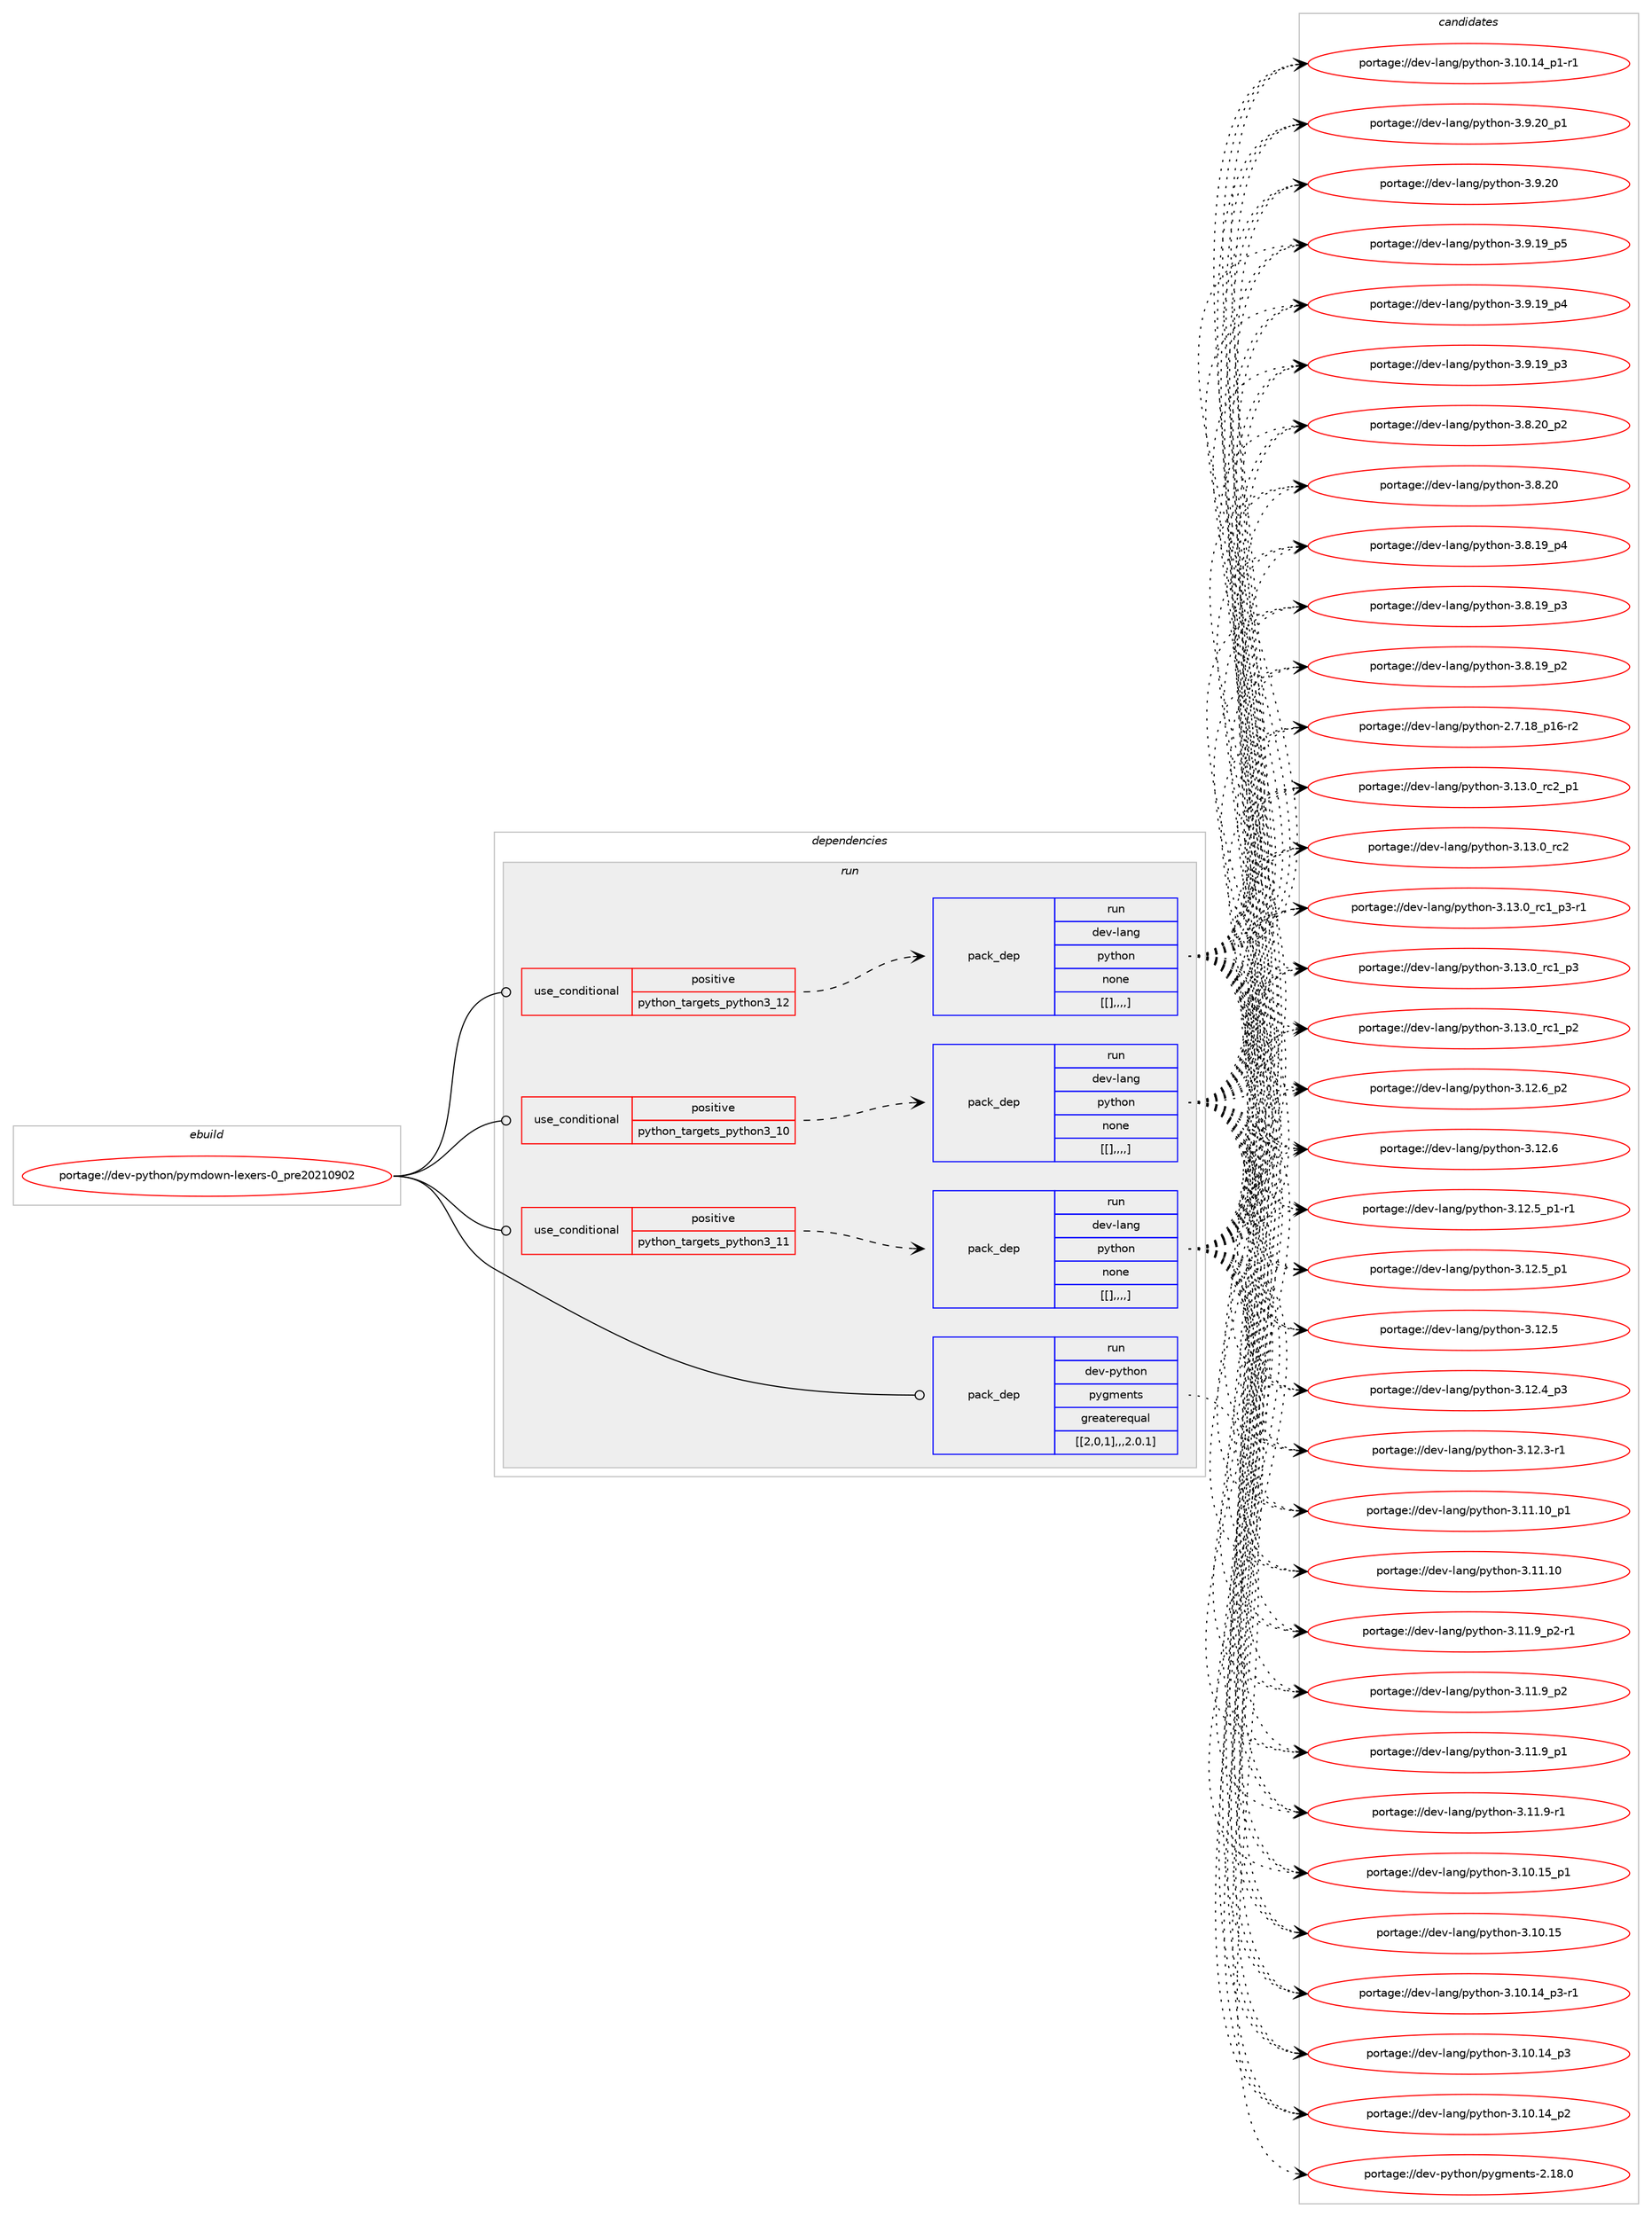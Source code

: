 digraph prolog {

# *************
# Graph options
# *************

newrank=true;
concentrate=true;
compound=true;
graph [rankdir=LR,fontname=Helvetica,fontsize=10,ranksep=1.5];#, ranksep=2.5, nodesep=0.2];
edge  [arrowhead=vee];
node  [fontname=Helvetica,fontsize=10];

# **********
# The ebuild
# **********

subgraph cluster_leftcol {
color=gray;
label=<<i>ebuild</i>>;
id [label="portage://dev-python/pymdown-lexers-0_pre20210902", color=red, width=4, href="../dev-python/pymdown-lexers-0_pre20210902.svg"];
}

# ****************
# The dependencies
# ****************

subgraph cluster_midcol {
color=gray;
label=<<i>dependencies</i>>;
subgraph cluster_compile {
fillcolor="#eeeeee";
style=filled;
label=<<i>compile</i>>;
}
subgraph cluster_compileandrun {
fillcolor="#eeeeee";
style=filled;
label=<<i>compile and run</i>>;
}
subgraph cluster_run {
fillcolor="#eeeeee";
style=filled;
label=<<i>run</i>>;
subgraph cond38607 {
dependency159697 [label=<<TABLE BORDER="0" CELLBORDER="1" CELLSPACING="0" CELLPADDING="4"><TR><TD ROWSPAN="3" CELLPADDING="10">use_conditional</TD></TR><TR><TD>positive</TD></TR><TR><TD>python_targets_python3_10</TD></TR></TABLE>>, shape=none, color=red];
subgraph pack119865 {
dependency159698 [label=<<TABLE BORDER="0" CELLBORDER="1" CELLSPACING="0" CELLPADDING="4" WIDTH="220"><TR><TD ROWSPAN="6" CELLPADDING="30">pack_dep</TD></TR><TR><TD WIDTH="110">run</TD></TR><TR><TD>dev-lang</TD></TR><TR><TD>python</TD></TR><TR><TD>none</TD></TR><TR><TD>[[],,,,]</TD></TR></TABLE>>, shape=none, color=blue];
}
dependency159697:e -> dependency159698:w [weight=20,style="dashed",arrowhead="vee"];
}
id:e -> dependency159697:w [weight=20,style="solid",arrowhead="odot"];
subgraph cond38608 {
dependency159699 [label=<<TABLE BORDER="0" CELLBORDER="1" CELLSPACING="0" CELLPADDING="4"><TR><TD ROWSPAN="3" CELLPADDING="10">use_conditional</TD></TR><TR><TD>positive</TD></TR><TR><TD>python_targets_python3_11</TD></TR></TABLE>>, shape=none, color=red];
subgraph pack119866 {
dependency159700 [label=<<TABLE BORDER="0" CELLBORDER="1" CELLSPACING="0" CELLPADDING="4" WIDTH="220"><TR><TD ROWSPAN="6" CELLPADDING="30">pack_dep</TD></TR><TR><TD WIDTH="110">run</TD></TR><TR><TD>dev-lang</TD></TR><TR><TD>python</TD></TR><TR><TD>none</TD></TR><TR><TD>[[],,,,]</TD></TR></TABLE>>, shape=none, color=blue];
}
dependency159699:e -> dependency159700:w [weight=20,style="dashed",arrowhead="vee"];
}
id:e -> dependency159699:w [weight=20,style="solid",arrowhead="odot"];
subgraph cond38609 {
dependency159701 [label=<<TABLE BORDER="0" CELLBORDER="1" CELLSPACING="0" CELLPADDING="4"><TR><TD ROWSPAN="3" CELLPADDING="10">use_conditional</TD></TR><TR><TD>positive</TD></TR><TR><TD>python_targets_python3_12</TD></TR></TABLE>>, shape=none, color=red];
subgraph pack119867 {
dependency159702 [label=<<TABLE BORDER="0" CELLBORDER="1" CELLSPACING="0" CELLPADDING="4" WIDTH="220"><TR><TD ROWSPAN="6" CELLPADDING="30">pack_dep</TD></TR><TR><TD WIDTH="110">run</TD></TR><TR><TD>dev-lang</TD></TR><TR><TD>python</TD></TR><TR><TD>none</TD></TR><TR><TD>[[],,,,]</TD></TR></TABLE>>, shape=none, color=blue];
}
dependency159701:e -> dependency159702:w [weight=20,style="dashed",arrowhead="vee"];
}
id:e -> dependency159701:w [weight=20,style="solid",arrowhead="odot"];
subgraph pack119868 {
dependency159703 [label=<<TABLE BORDER="0" CELLBORDER="1" CELLSPACING="0" CELLPADDING="4" WIDTH="220"><TR><TD ROWSPAN="6" CELLPADDING="30">pack_dep</TD></TR><TR><TD WIDTH="110">run</TD></TR><TR><TD>dev-python</TD></TR><TR><TD>pygments</TD></TR><TR><TD>greaterequal</TD></TR><TR><TD>[[2,0,1],,,2.0.1]</TD></TR></TABLE>>, shape=none, color=blue];
}
id:e -> dependency159703:w [weight=20,style="solid",arrowhead="odot"];
}
}

# **************
# The candidates
# **************

subgraph cluster_choices {
rank=same;
color=gray;
label=<<i>candidates</i>>;

subgraph choice119865 {
color=black;
nodesep=1;
choice100101118451089711010347112121116104111110455146495146489511499509511249 [label="portage://dev-lang/python-3.13.0_rc2_p1", color=red, width=4,href="../dev-lang/python-3.13.0_rc2_p1.svg"];
choice10010111845108971101034711212111610411111045514649514648951149950 [label="portage://dev-lang/python-3.13.0_rc2", color=red, width=4,href="../dev-lang/python-3.13.0_rc2.svg"];
choice1001011184510897110103471121211161041111104551464951464895114994995112514511449 [label="portage://dev-lang/python-3.13.0_rc1_p3-r1", color=red, width=4,href="../dev-lang/python-3.13.0_rc1_p3-r1.svg"];
choice100101118451089711010347112121116104111110455146495146489511499499511251 [label="portage://dev-lang/python-3.13.0_rc1_p3", color=red, width=4,href="../dev-lang/python-3.13.0_rc1_p3.svg"];
choice100101118451089711010347112121116104111110455146495146489511499499511250 [label="portage://dev-lang/python-3.13.0_rc1_p2", color=red, width=4,href="../dev-lang/python-3.13.0_rc1_p2.svg"];
choice100101118451089711010347112121116104111110455146495046549511250 [label="portage://dev-lang/python-3.12.6_p2", color=red, width=4,href="../dev-lang/python-3.12.6_p2.svg"];
choice10010111845108971101034711212111610411111045514649504654 [label="portage://dev-lang/python-3.12.6", color=red, width=4,href="../dev-lang/python-3.12.6.svg"];
choice1001011184510897110103471121211161041111104551464950465395112494511449 [label="portage://dev-lang/python-3.12.5_p1-r1", color=red, width=4,href="../dev-lang/python-3.12.5_p1-r1.svg"];
choice100101118451089711010347112121116104111110455146495046539511249 [label="portage://dev-lang/python-3.12.5_p1", color=red, width=4,href="../dev-lang/python-3.12.5_p1.svg"];
choice10010111845108971101034711212111610411111045514649504653 [label="portage://dev-lang/python-3.12.5", color=red, width=4,href="../dev-lang/python-3.12.5.svg"];
choice100101118451089711010347112121116104111110455146495046529511251 [label="portage://dev-lang/python-3.12.4_p3", color=red, width=4,href="../dev-lang/python-3.12.4_p3.svg"];
choice100101118451089711010347112121116104111110455146495046514511449 [label="portage://dev-lang/python-3.12.3-r1", color=red, width=4,href="../dev-lang/python-3.12.3-r1.svg"];
choice10010111845108971101034711212111610411111045514649494649489511249 [label="portage://dev-lang/python-3.11.10_p1", color=red, width=4,href="../dev-lang/python-3.11.10_p1.svg"];
choice1001011184510897110103471121211161041111104551464949464948 [label="portage://dev-lang/python-3.11.10", color=red, width=4,href="../dev-lang/python-3.11.10.svg"];
choice1001011184510897110103471121211161041111104551464949465795112504511449 [label="portage://dev-lang/python-3.11.9_p2-r1", color=red, width=4,href="../dev-lang/python-3.11.9_p2-r1.svg"];
choice100101118451089711010347112121116104111110455146494946579511250 [label="portage://dev-lang/python-3.11.9_p2", color=red, width=4,href="../dev-lang/python-3.11.9_p2.svg"];
choice100101118451089711010347112121116104111110455146494946579511249 [label="portage://dev-lang/python-3.11.9_p1", color=red, width=4,href="../dev-lang/python-3.11.9_p1.svg"];
choice100101118451089711010347112121116104111110455146494946574511449 [label="portage://dev-lang/python-3.11.9-r1", color=red, width=4,href="../dev-lang/python-3.11.9-r1.svg"];
choice10010111845108971101034711212111610411111045514649484649539511249 [label="portage://dev-lang/python-3.10.15_p1", color=red, width=4,href="../dev-lang/python-3.10.15_p1.svg"];
choice1001011184510897110103471121211161041111104551464948464953 [label="portage://dev-lang/python-3.10.15", color=red, width=4,href="../dev-lang/python-3.10.15.svg"];
choice100101118451089711010347112121116104111110455146494846495295112514511449 [label="portage://dev-lang/python-3.10.14_p3-r1", color=red, width=4,href="../dev-lang/python-3.10.14_p3-r1.svg"];
choice10010111845108971101034711212111610411111045514649484649529511251 [label="portage://dev-lang/python-3.10.14_p3", color=red, width=4,href="../dev-lang/python-3.10.14_p3.svg"];
choice10010111845108971101034711212111610411111045514649484649529511250 [label="portage://dev-lang/python-3.10.14_p2", color=red, width=4,href="../dev-lang/python-3.10.14_p2.svg"];
choice100101118451089711010347112121116104111110455146494846495295112494511449 [label="portage://dev-lang/python-3.10.14_p1-r1", color=red, width=4,href="../dev-lang/python-3.10.14_p1-r1.svg"];
choice100101118451089711010347112121116104111110455146574650489511249 [label="portage://dev-lang/python-3.9.20_p1", color=red, width=4,href="../dev-lang/python-3.9.20_p1.svg"];
choice10010111845108971101034711212111610411111045514657465048 [label="portage://dev-lang/python-3.9.20", color=red, width=4,href="../dev-lang/python-3.9.20.svg"];
choice100101118451089711010347112121116104111110455146574649579511253 [label="portage://dev-lang/python-3.9.19_p5", color=red, width=4,href="../dev-lang/python-3.9.19_p5.svg"];
choice100101118451089711010347112121116104111110455146574649579511252 [label="portage://dev-lang/python-3.9.19_p4", color=red, width=4,href="../dev-lang/python-3.9.19_p4.svg"];
choice100101118451089711010347112121116104111110455146574649579511251 [label="portage://dev-lang/python-3.9.19_p3", color=red, width=4,href="../dev-lang/python-3.9.19_p3.svg"];
choice100101118451089711010347112121116104111110455146564650489511250 [label="portage://dev-lang/python-3.8.20_p2", color=red, width=4,href="../dev-lang/python-3.8.20_p2.svg"];
choice10010111845108971101034711212111610411111045514656465048 [label="portage://dev-lang/python-3.8.20", color=red, width=4,href="../dev-lang/python-3.8.20.svg"];
choice100101118451089711010347112121116104111110455146564649579511252 [label="portage://dev-lang/python-3.8.19_p4", color=red, width=4,href="../dev-lang/python-3.8.19_p4.svg"];
choice100101118451089711010347112121116104111110455146564649579511251 [label="portage://dev-lang/python-3.8.19_p3", color=red, width=4,href="../dev-lang/python-3.8.19_p3.svg"];
choice100101118451089711010347112121116104111110455146564649579511250 [label="portage://dev-lang/python-3.8.19_p2", color=red, width=4,href="../dev-lang/python-3.8.19_p2.svg"];
choice100101118451089711010347112121116104111110455046554649569511249544511450 [label="portage://dev-lang/python-2.7.18_p16-r2", color=red, width=4,href="../dev-lang/python-2.7.18_p16-r2.svg"];
dependency159698:e -> choice100101118451089711010347112121116104111110455146495146489511499509511249:w [style=dotted,weight="100"];
dependency159698:e -> choice10010111845108971101034711212111610411111045514649514648951149950:w [style=dotted,weight="100"];
dependency159698:e -> choice1001011184510897110103471121211161041111104551464951464895114994995112514511449:w [style=dotted,weight="100"];
dependency159698:e -> choice100101118451089711010347112121116104111110455146495146489511499499511251:w [style=dotted,weight="100"];
dependency159698:e -> choice100101118451089711010347112121116104111110455146495146489511499499511250:w [style=dotted,weight="100"];
dependency159698:e -> choice100101118451089711010347112121116104111110455146495046549511250:w [style=dotted,weight="100"];
dependency159698:e -> choice10010111845108971101034711212111610411111045514649504654:w [style=dotted,weight="100"];
dependency159698:e -> choice1001011184510897110103471121211161041111104551464950465395112494511449:w [style=dotted,weight="100"];
dependency159698:e -> choice100101118451089711010347112121116104111110455146495046539511249:w [style=dotted,weight="100"];
dependency159698:e -> choice10010111845108971101034711212111610411111045514649504653:w [style=dotted,weight="100"];
dependency159698:e -> choice100101118451089711010347112121116104111110455146495046529511251:w [style=dotted,weight="100"];
dependency159698:e -> choice100101118451089711010347112121116104111110455146495046514511449:w [style=dotted,weight="100"];
dependency159698:e -> choice10010111845108971101034711212111610411111045514649494649489511249:w [style=dotted,weight="100"];
dependency159698:e -> choice1001011184510897110103471121211161041111104551464949464948:w [style=dotted,weight="100"];
dependency159698:e -> choice1001011184510897110103471121211161041111104551464949465795112504511449:w [style=dotted,weight="100"];
dependency159698:e -> choice100101118451089711010347112121116104111110455146494946579511250:w [style=dotted,weight="100"];
dependency159698:e -> choice100101118451089711010347112121116104111110455146494946579511249:w [style=dotted,weight="100"];
dependency159698:e -> choice100101118451089711010347112121116104111110455146494946574511449:w [style=dotted,weight="100"];
dependency159698:e -> choice10010111845108971101034711212111610411111045514649484649539511249:w [style=dotted,weight="100"];
dependency159698:e -> choice1001011184510897110103471121211161041111104551464948464953:w [style=dotted,weight="100"];
dependency159698:e -> choice100101118451089711010347112121116104111110455146494846495295112514511449:w [style=dotted,weight="100"];
dependency159698:e -> choice10010111845108971101034711212111610411111045514649484649529511251:w [style=dotted,weight="100"];
dependency159698:e -> choice10010111845108971101034711212111610411111045514649484649529511250:w [style=dotted,weight="100"];
dependency159698:e -> choice100101118451089711010347112121116104111110455146494846495295112494511449:w [style=dotted,weight="100"];
dependency159698:e -> choice100101118451089711010347112121116104111110455146574650489511249:w [style=dotted,weight="100"];
dependency159698:e -> choice10010111845108971101034711212111610411111045514657465048:w [style=dotted,weight="100"];
dependency159698:e -> choice100101118451089711010347112121116104111110455146574649579511253:w [style=dotted,weight="100"];
dependency159698:e -> choice100101118451089711010347112121116104111110455146574649579511252:w [style=dotted,weight="100"];
dependency159698:e -> choice100101118451089711010347112121116104111110455146574649579511251:w [style=dotted,weight="100"];
dependency159698:e -> choice100101118451089711010347112121116104111110455146564650489511250:w [style=dotted,weight="100"];
dependency159698:e -> choice10010111845108971101034711212111610411111045514656465048:w [style=dotted,weight="100"];
dependency159698:e -> choice100101118451089711010347112121116104111110455146564649579511252:w [style=dotted,weight="100"];
dependency159698:e -> choice100101118451089711010347112121116104111110455146564649579511251:w [style=dotted,weight="100"];
dependency159698:e -> choice100101118451089711010347112121116104111110455146564649579511250:w [style=dotted,weight="100"];
dependency159698:e -> choice100101118451089711010347112121116104111110455046554649569511249544511450:w [style=dotted,weight="100"];
}
subgraph choice119866 {
color=black;
nodesep=1;
choice100101118451089711010347112121116104111110455146495146489511499509511249 [label="portage://dev-lang/python-3.13.0_rc2_p1", color=red, width=4,href="../dev-lang/python-3.13.0_rc2_p1.svg"];
choice10010111845108971101034711212111610411111045514649514648951149950 [label="portage://dev-lang/python-3.13.0_rc2", color=red, width=4,href="../dev-lang/python-3.13.0_rc2.svg"];
choice1001011184510897110103471121211161041111104551464951464895114994995112514511449 [label="portage://dev-lang/python-3.13.0_rc1_p3-r1", color=red, width=4,href="../dev-lang/python-3.13.0_rc1_p3-r1.svg"];
choice100101118451089711010347112121116104111110455146495146489511499499511251 [label="portage://dev-lang/python-3.13.0_rc1_p3", color=red, width=4,href="../dev-lang/python-3.13.0_rc1_p3.svg"];
choice100101118451089711010347112121116104111110455146495146489511499499511250 [label="portage://dev-lang/python-3.13.0_rc1_p2", color=red, width=4,href="../dev-lang/python-3.13.0_rc1_p2.svg"];
choice100101118451089711010347112121116104111110455146495046549511250 [label="portage://dev-lang/python-3.12.6_p2", color=red, width=4,href="../dev-lang/python-3.12.6_p2.svg"];
choice10010111845108971101034711212111610411111045514649504654 [label="portage://dev-lang/python-3.12.6", color=red, width=4,href="../dev-lang/python-3.12.6.svg"];
choice1001011184510897110103471121211161041111104551464950465395112494511449 [label="portage://dev-lang/python-3.12.5_p1-r1", color=red, width=4,href="../dev-lang/python-3.12.5_p1-r1.svg"];
choice100101118451089711010347112121116104111110455146495046539511249 [label="portage://dev-lang/python-3.12.5_p1", color=red, width=4,href="../dev-lang/python-3.12.5_p1.svg"];
choice10010111845108971101034711212111610411111045514649504653 [label="portage://dev-lang/python-3.12.5", color=red, width=4,href="../dev-lang/python-3.12.5.svg"];
choice100101118451089711010347112121116104111110455146495046529511251 [label="portage://dev-lang/python-3.12.4_p3", color=red, width=4,href="../dev-lang/python-3.12.4_p3.svg"];
choice100101118451089711010347112121116104111110455146495046514511449 [label="portage://dev-lang/python-3.12.3-r1", color=red, width=4,href="../dev-lang/python-3.12.3-r1.svg"];
choice10010111845108971101034711212111610411111045514649494649489511249 [label="portage://dev-lang/python-3.11.10_p1", color=red, width=4,href="../dev-lang/python-3.11.10_p1.svg"];
choice1001011184510897110103471121211161041111104551464949464948 [label="portage://dev-lang/python-3.11.10", color=red, width=4,href="../dev-lang/python-3.11.10.svg"];
choice1001011184510897110103471121211161041111104551464949465795112504511449 [label="portage://dev-lang/python-3.11.9_p2-r1", color=red, width=4,href="../dev-lang/python-3.11.9_p2-r1.svg"];
choice100101118451089711010347112121116104111110455146494946579511250 [label="portage://dev-lang/python-3.11.9_p2", color=red, width=4,href="../dev-lang/python-3.11.9_p2.svg"];
choice100101118451089711010347112121116104111110455146494946579511249 [label="portage://dev-lang/python-3.11.9_p1", color=red, width=4,href="../dev-lang/python-3.11.9_p1.svg"];
choice100101118451089711010347112121116104111110455146494946574511449 [label="portage://dev-lang/python-3.11.9-r1", color=red, width=4,href="../dev-lang/python-3.11.9-r1.svg"];
choice10010111845108971101034711212111610411111045514649484649539511249 [label="portage://dev-lang/python-3.10.15_p1", color=red, width=4,href="../dev-lang/python-3.10.15_p1.svg"];
choice1001011184510897110103471121211161041111104551464948464953 [label="portage://dev-lang/python-3.10.15", color=red, width=4,href="../dev-lang/python-3.10.15.svg"];
choice100101118451089711010347112121116104111110455146494846495295112514511449 [label="portage://dev-lang/python-3.10.14_p3-r1", color=red, width=4,href="../dev-lang/python-3.10.14_p3-r1.svg"];
choice10010111845108971101034711212111610411111045514649484649529511251 [label="portage://dev-lang/python-3.10.14_p3", color=red, width=4,href="../dev-lang/python-3.10.14_p3.svg"];
choice10010111845108971101034711212111610411111045514649484649529511250 [label="portage://dev-lang/python-3.10.14_p2", color=red, width=4,href="../dev-lang/python-3.10.14_p2.svg"];
choice100101118451089711010347112121116104111110455146494846495295112494511449 [label="portage://dev-lang/python-3.10.14_p1-r1", color=red, width=4,href="../dev-lang/python-3.10.14_p1-r1.svg"];
choice100101118451089711010347112121116104111110455146574650489511249 [label="portage://dev-lang/python-3.9.20_p1", color=red, width=4,href="../dev-lang/python-3.9.20_p1.svg"];
choice10010111845108971101034711212111610411111045514657465048 [label="portage://dev-lang/python-3.9.20", color=red, width=4,href="../dev-lang/python-3.9.20.svg"];
choice100101118451089711010347112121116104111110455146574649579511253 [label="portage://dev-lang/python-3.9.19_p5", color=red, width=4,href="../dev-lang/python-3.9.19_p5.svg"];
choice100101118451089711010347112121116104111110455146574649579511252 [label="portage://dev-lang/python-3.9.19_p4", color=red, width=4,href="../dev-lang/python-3.9.19_p4.svg"];
choice100101118451089711010347112121116104111110455146574649579511251 [label="portage://dev-lang/python-3.9.19_p3", color=red, width=4,href="../dev-lang/python-3.9.19_p3.svg"];
choice100101118451089711010347112121116104111110455146564650489511250 [label="portage://dev-lang/python-3.8.20_p2", color=red, width=4,href="../dev-lang/python-3.8.20_p2.svg"];
choice10010111845108971101034711212111610411111045514656465048 [label="portage://dev-lang/python-3.8.20", color=red, width=4,href="../dev-lang/python-3.8.20.svg"];
choice100101118451089711010347112121116104111110455146564649579511252 [label="portage://dev-lang/python-3.8.19_p4", color=red, width=4,href="../dev-lang/python-3.8.19_p4.svg"];
choice100101118451089711010347112121116104111110455146564649579511251 [label="portage://dev-lang/python-3.8.19_p3", color=red, width=4,href="../dev-lang/python-3.8.19_p3.svg"];
choice100101118451089711010347112121116104111110455146564649579511250 [label="portage://dev-lang/python-3.8.19_p2", color=red, width=4,href="../dev-lang/python-3.8.19_p2.svg"];
choice100101118451089711010347112121116104111110455046554649569511249544511450 [label="portage://dev-lang/python-2.7.18_p16-r2", color=red, width=4,href="../dev-lang/python-2.7.18_p16-r2.svg"];
dependency159700:e -> choice100101118451089711010347112121116104111110455146495146489511499509511249:w [style=dotted,weight="100"];
dependency159700:e -> choice10010111845108971101034711212111610411111045514649514648951149950:w [style=dotted,weight="100"];
dependency159700:e -> choice1001011184510897110103471121211161041111104551464951464895114994995112514511449:w [style=dotted,weight="100"];
dependency159700:e -> choice100101118451089711010347112121116104111110455146495146489511499499511251:w [style=dotted,weight="100"];
dependency159700:e -> choice100101118451089711010347112121116104111110455146495146489511499499511250:w [style=dotted,weight="100"];
dependency159700:e -> choice100101118451089711010347112121116104111110455146495046549511250:w [style=dotted,weight="100"];
dependency159700:e -> choice10010111845108971101034711212111610411111045514649504654:w [style=dotted,weight="100"];
dependency159700:e -> choice1001011184510897110103471121211161041111104551464950465395112494511449:w [style=dotted,weight="100"];
dependency159700:e -> choice100101118451089711010347112121116104111110455146495046539511249:w [style=dotted,weight="100"];
dependency159700:e -> choice10010111845108971101034711212111610411111045514649504653:w [style=dotted,weight="100"];
dependency159700:e -> choice100101118451089711010347112121116104111110455146495046529511251:w [style=dotted,weight="100"];
dependency159700:e -> choice100101118451089711010347112121116104111110455146495046514511449:w [style=dotted,weight="100"];
dependency159700:e -> choice10010111845108971101034711212111610411111045514649494649489511249:w [style=dotted,weight="100"];
dependency159700:e -> choice1001011184510897110103471121211161041111104551464949464948:w [style=dotted,weight="100"];
dependency159700:e -> choice1001011184510897110103471121211161041111104551464949465795112504511449:w [style=dotted,weight="100"];
dependency159700:e -> choice100101118451089711010347112121116104111110455146494946579511250:w [style=dotted,weight="100"];
dependency159700:e -> choice100101118451089711010347112121116104111110455146494946579511249:w [style=dotted,weight="100"];
dependency159700:e -> choice100101118451089711010347112121116104111110455146494946574511449:w [style=dotted,weight="100"];
dependency159700:e -> choice10010111845108971101034711212111610411111045514649484649539511249:w [style=dotted,weight="100"];
dependency159700:e -> choice1001011184510897110103471121211161041111104551464948464953:w [style=dotted,weight="100"];
dependency159700:e -> choice100101118451089711010347112121116104111110455146494846495295112514511449:w [style=dotted,weight="100"];
dependency159700:e -> choice10010111845108971101034711212111610411111045514649484649529511251:w [style=dotted,weight="100"];
dependency159700:e -> choice10010111845108971101034711212111610411111045514649484649529511250:w [style=dotted,weight="100"];
dependency159700:e -> choice100101118451089711010347112121116104111110455146494846495295112494511449:w [style=dotted,weight="100"];
dependency159700:e -> choice100101118451089711010347112121116104111110455146574650489511249:w [style=dotted,weight="100"];
dependency159700:e -> choice10010111845108971101034711212111610411111045514657465048:w [style=dotted,weight="100"];
dependency159700:e -> choice100101118451089711010347112121116104111110455146574649579511253:w [style=dotted,weight="100"];
dependency159700:e -> choice100101118451089711010347112121116104111110455146574649579511252:w [style=dotted,weight="100"];
dependency159700:e -> choice100101118451089711010347112121116104111110455146574649579511251:w [style=dotted,weight="100"];
dependency159700:e -> choice100101118451089711010347112121116104111110455146564650489511250:w [style=dotted,weight="100"];
dependency159700:e -> choice10010111845108971101034711212111610411111045514656465048:w [style=dotted,weight="100"];
dependency159700:e -> choice100101118451089711010347112121116104111110455146564649579511252:w [style=dotted,weight="100"];
dependency159700:e -> choice100101118451089711010347112121116104111110455146564649579511251:w [style=dotted,weight="100"];
dependency159700:e -> choice100101118451089711010347112121116104111110455146564649579511250:w [style=dotted,weight="100"];
dependency159700:e -> choice100101118451089711010347112121116104111110455046554649569511249544511450:w [style=dotted,weight="100"];
}
subgraph choice119867 {
color=black;
nodesep=1;
choice100101118451089711010347112121116104111110455146495146489511499509511249 [label="portage://dev-lang/python-3.13.0_rc2_p1", color=red, width=4,href="../dev-lang/python-3.13.0_rc2_p1.svg"];
choice10010111845108971101034711212111610411111045514649514648951149950 [label="portage://dev-lang/python-3.13.0_rc2", color=red, width=4,href="../dev-lang/python-3.13.0_rc2.svg"];
choice1001011184510897110103471121211161041111104551464951464895114994995112514511449 [label="portage://dev-lang/python-3.13.0_rc1_p3-r1", color=red, width=4,href="../dev-lang/python-3.13.0_rc1_p3-r1.svg"];
choice100101118451089711010347112121116104111110455146495146489511499499511251 [label="portage://dev-lang/python-3.13.0_rc1_p3", color=red, width=4,href="../dev-lang/python-3.13.0_rc1_p3.svg"];
choice100101118451089711010347112121116104111110455146495146489511499499511250 [label="portage://dev-lang/python-3.13.0_rc1_p2", color=red, width=4,href="../dev-lang/python-3.13.0_rc1_p2.svg"];
choice100101118451089711010347112121116104111110455146495046549511250 [label="portage://dev-lang/python-3.12.6_p2", color=red, width=4,href="../dev-lang/python-3.12.6_p2.svg"];
choice10010111845108971101034711212111610411111045514649504654 [label="portage://dev-lang/python-3.12.6", color=red, width=4,href="../dev-lang/python-3.12.6.svg"];
choice1001011184510897110103471121211161041111104551464950465395112494511449 [label="portage://dev-lang/python-3.12.5_p1-r1", color=red, width=4,href="../dev-lang/python-3.12.5_p1-r1.svg"];
choice100101118451089711010347112121116104111110455146495046539511249 [label="portage://dev-lang/python-3.12.5_p1", color=red, width=4,href="../dev-lang/python-3.12.5_p1.svg"];
choice10010111845108971101034711212111610411111045514649504653 [label="portage://dev-lang/python-3.12.5", color=red, width=4,href="../dev-lang/python-3.12.5.svg"];
choice100101118451089711010347112121116104111110455146495046529511251 [label="portage://dev-lang/python-3.12.4_p3", color=red, width=4,href="../dev-lang/python-3.12.4_p3.svg"];
choice100101118451089711010347112121116104111110455146495046514511449 [label="portage://dev-lang/python-3.12.3-r1", color=red, width=4,href="../dev-lang/python-3.12.3-r1.svg"];
choice10010111845108971101034711212111610411111045514649494649489511249 [label="portage://dev-lang/python-3.11.10_p1", color=red, width=4,href="../dev-lang/python-3.11.10_p1.svg"];
choice1001011184510897110103471121211161041111104551464949464948 [label="portage://dev-lang/python-3.11.10", color=red, width=4,href="../dev-lang/python-3.11.10.svg"];
choice1001011184510897110103471121211161041111104551464949465795112504511449 [label="portage://dev-lang/python-3.11.9_p2-r1", color=red, width=4,href="../dev-lang/python-3.11.9_p2-r1.svg"];
choice100101118451089711010347112121116104111110455146494946579511250 [label="portage://dev-lang/python-3.11.9_p2", color=red, width=4,href="../dev-lang/python-3.11.9_p2.svg"];
choice100101118451089711010347112121116104111110455146494946579511249 [label="portage://dev-lang/python-3.11.9_p1", color=red, width=4,href="../dev-lang/python-3.11.9_p1.svg"];
choice100101118451089711010347112121116104111110455146494946574511449 [label="portage://dev-lang/python-3.11.9-r1", color=red, width=4,href="../dev-lang/python-3.11.9-r1.svg"];
choice10010111845108971101034711212111610411111045514649484649539511249 [label="portage://dev-lang/python-3.10.15_p1", color=red, width=4,href="../dev-lang/python-3.10.15_p1.svg"];
choice1001011184510897110103471121211161041111104551464948464953 [label="portage://dev-lang/python-3.10.15", color=red, width=4,href="../dev-lang/python-3.10.15.svg"];
choice100101118451089711010347112121116104111110455146494846495295112514511449 [label="portage://dev-lang/python-3.10.14_p3-r1", color=red, width=4,href="../dev-lang/python-3.10.14_p3-r1.svg"];
choice10010111845108971101034711212111610411111045514649484649529511251 [label="portage://dev-lang/python-3.10.14_p3", color=red, width=4,href="../dev-lang/python-3.10.14_p3.svg"];
choice10010111845108971101034711212111610411111045514649484649529511250 [label="portage://dev-lang/python-3.10.14_p2", color=red, width=4,href="../dev-lang/python-3.10.14_p2.svg"];
choice100101118451089711010347112121116104111110455146494846495295112494511449 [label="portage://dev-lang/python-3.10.14_p1-r1", color=red, width=4,href="../dev-lang/python-3.10.14_p1-r1.svg"];
choice100101118451089711010347112121116104111110455146574650489511249 [label="portage://dev-lang/python-3.9.20_p1", color=red, width=4,href="../dev-lang/python-3.9.20_p1.svg"];
choice10010111845108971101034711212111610411111045514657465048 [label="portage://dev-lang/python-3.9.20", color=red, width=4,href="../dev-lang/python-3.9.20.svg"];
choice100101118451089711010347112121116104111110455146574649579511253 [label="portage://dev-lang/python-3.9.19_p5", color=red, width=4,href="../dev-lang/python-3.9.19_p5.svg"];
choice100101118451089711010347112121116104111110455146574649579511252 [label="portage://dev-lang/python-3.9.19_p4", color=red, width=4,href="../dev-lang/python-3.9.19_p4.svg"];
choice100101118451089711010347112121116104111110455146574649579511251 [label="portage://dev-lang/python-3.9.19_p3", color=red, width=4,href="../dev-lang/python-3.9.19_p3.svg"];
choice100101118451089711010347112121116104111110455146564650489511250 [label="portage://dev-lang/python-3.8.20_p2", color=red, width=4,href="../dev-lang/python-3.8.20_p2.svg"];
choice10010111845108971101034711212111610411111045514656465048 [label="portage://dev-lang/python-3.8.20", color=red, width=4,href="../dev-lang/python-3.8.20.svg"];
choice100101118451089711010347112121116104111110455146564649579511252 [label="portage://dev-lang/python-3.8.19_p4", color=red, width=4,href="../dev-lang/python-3.8.19_p4.svg"];
choice100101118451089711010347112121116104111110455146564649579511251 [label="portage://dev-lang/python-3.8.19_p3", color=red, width=4,href="../dev-lang/python-3.8.19_p3.svg"];
choice100101118451089711010347112121116104111110455146564649579511250 [label="portage://dev-lang/python-3.8.19_p2", color=red, width=4,href="../dev-lang/python-3.8.19_p2.svg"];
choice100101118451089711010347112121116104111110455046554649569511249544511450 [label="portage://dev-lang/python-2.7.18_p16-r2", color=red, width=4,href="../dev-lang/python-2.7.18_p16-r2.svg"];
dependency159702:e -> choice100101118451089711010347112121116104111110455146495146489511499509511249:w [style=dotted,weight="100"];
dependency159702:e -> choice10010111845108971101034711212111610411111045514649514648951149950:w [style=dotted,weight="100"];
dependency159702:e -> choice1001011184510897110103471121211161041111104551464951464895114994995112514511449:w [style=dotted,weight="100"];
dependency159702:e -> choice100101118451089711010347112121116104111110455146495146489511499499511251:w [style=dotted,weight="100"];
dependency159702:e -> choice100101118451089711010347112121116104111110455146495146489511499499511250:w [style=dotted,weight="100"];
dependency159702:e -> choice100101118451089711010347112121116104111110455146495046549511250:w [style=dotted,weight="100"];
dependency159702:e -> choice10010111845108971101034711212111610411111045514649504654:w [style=dotted,weight="100"];
dependency159702:e -> choice1001011184510897110103471121211161041111104551464950465395112494511449:w [style=dotted,weight="100"];
dependency159702:e -> choice100101118451089711010347112121116104111110455146495046539511249:w [style=dotted,weight="100"];
dependency159702:e -> choice10010111845108971101034711212111610411111045514649504653:w [style=dotted,weight="100"];
dependency159702:e -> choice100101118451089711010347112121116104111110455146495046529511251:w [style=dotted,weight="100"];
dependency159702:e -> choice100101118451089711010347112121116104111110455146495046514511449:w [style=dotted,weight="100"];
dependency159702:e -> choice10010111845108971101034711212111610411111045514649494649489511249:w [style=dotted,weight="100"];
dependency159702:e -> choice1001011184510897110103471121211161041111104551464949464948:w [style=dotted,weight="100"];
dependency159702:e -> choice1001011184510897110103471121211161041111104551464949465795112504511449:w [style=dotted,weight="100"];
dependency159702:e -> choice100101118451089711010347112121116104111110455146494946579511250:w [style=dotted,weight="100"];
dependency159702:e -> choice100101118451089711010347112121116104111110455146494946579511249:w [style=dotted,weight="100"];
dependency159702:e -> choice100101118451089711010347112121116104111110455146494946574511449:w [style=dotted,weight="100"];
dependency159702:e -> choice10010111845108971101034711212111610411111045514649484649539511249:w [style=dotted,weight="100"];
dependency159702:e -> choice1001011184510897110103471121211161041111104551464948464953:w [style=dotted,weight="100"];
dependency159702:e -> choice100101118451089711010347112121116104111110455146494846495295112514511449:w [style=dotted,weight="100"];
dependency159702:e -> choice10010111845108971101034711212111610411111045514649484649529511251:w [style=dotted,weight="100"];
dependency159702:e -> choice10010111845108971101034711212111610411111045514649484649529511250:w [style=dotted,weight="100"];
dependency159702:e -> choice100101118451089711010347112121116104111110455146494846495295112494511449:w [style=dotted,weight="100"];
dependency159702:e -> choice100101118451089711010347112121116104111110455146574650489511249:w [style=dotted,weight="100"];
dependency159702:e -> choice10010111845108971101034711212111610411111045514657465048:w [style=dotted,weight="100"];
dependency159702:e -> choice100101118451089711010347112121116104111110455146574649579511253:w [style=dotted,weight="100"];
dependency159702:e -> choice100101118451089711010347112121116104111110455146574649579511252:w [style=dotted,weight="100"];
dependency159702:e -> choice100101118451089711010347112121116104111110455146574649579511251:w [style=dotted,weight="100"];
dependency159702:e -> choice100101118451089711010347112121116104111110455146564650489511250:w [style=dotted,weight="100"];
dependency159702:e -> choice10010111845108971101034711212111610411111045514656465048:w [style=dotted,weight="100"];
dependency159702:e -> choice100101118451089711010347112121116104111110455146564649579511252:w [style=dotted,weight="100"];
dependency159702:e -> choice100101118451089711010347112121116104111110455146564649579511251:w [style=dotted,weight="100"];
dependency159702:e -> choice100101118451089711010347112121116104111110455146564649579511250:w [style=dotted,weight="100"];
dependency159702:e -> choice100101118451089711010347112121116104111110455046554649569511249544511450:w [style=dotted,weight="100"];
}
subgraph choice119868 {
color=black;
nodesep=1;
choice100101118451121211161041111104711212110310910111011611545504649564648 [label="portage://dev-python/pygments-2.18.0", color=red, width=4,href="../dev-python/pygments-2.18.0.svg"];
dependency159703:e -> choice100101118451121211161041111104711212110310910111011611545504649564648:w [style=dotted,weight="100"];
}
}

}
